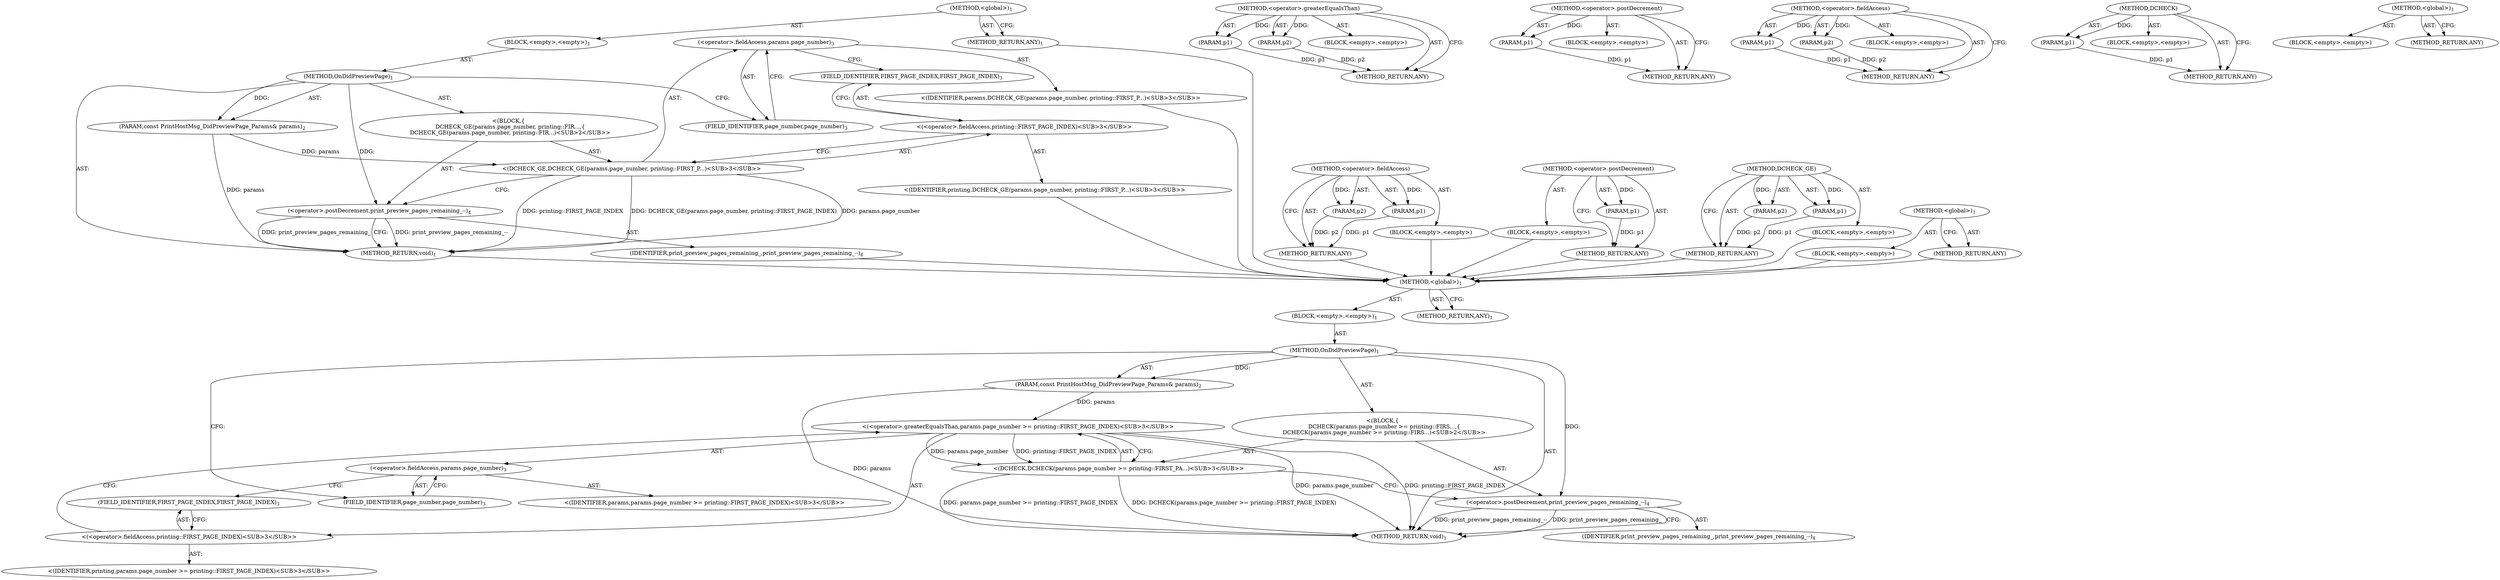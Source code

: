 digraph "&lt;global&gt;" {
vulnerable_6 [label=<(METHOD,&lt;global&gt;)<SUB>1</SUB>>];
vulnerable_7 [label=<(BLOCK,&lt;empty&gt;,&lt;empty&gt;)<SUB>1</SUB>>];
vulnerable_8 [label=<(METHOD,OnDidPreviewPage)<SUB>1</SUB>>];
vulnerable_9 [label=<(PARAM,const PrintHostMsg_DidPreviewPage_Params&amp; params)<SUB>2</SUB>>];
vulnerable_10 [label="<(BLOCK,{
  DCHECK(params.page_number &gt;= printing::FIRS...,{
  DCHECK(params.page_number &gt;= printing::FIRS...)<SUB>2</SUB>>"];
vulnerable_11 [label="<(DCHECK,DCHECK(params.page_number &gt;= printing::FIRST_PA...)<SUB>3</SUB>>"];
vulnerable_12 [label="<(&lt;operator&gt;.greaterEqualsThan,params.page_number &gt;= printing::FIRST_PAGE_INDEX)<SUB>3</SUB>>"];
vulnerable_13 [label=<(&lt;operator&gt;.fieldAccess,params.page_number)<SUB>3</SUB>>];
vulnerable_14 [label="<(IDENTIFIER,params,params.page_number &gt;= printing::FIRST_PAGE_INDEX)<SUB>3</SUB>>"];
vulnerable_15 [label=<(FIELD_IDENTIFIER,page_number,page_number)<SUB>3</SUB>>];
vulnerable_16 [label="<(&lt;operator&gt;.fieldAccess,printing::FIRST_PAGE_INDEX)<SUB>3</SUB>>"];
vulnerable_17 [label="<(IDENTIFIER,printing,params.page_number &gt;= printing::FIRST_PAGE_INDEX)<SUB>3</SUB>>"];
vulnerable_18 [label=<(FIELD_IDENTIFIER,FIRST_PAGE_INDEX,FIRST_PAGE_INDEX)<SUB>3</SUB>>];
vulnerable_19 [label=<(&lt;operator&gt;.postDecrement,print_preview_pages_remaining_--)<SUB>4</SUB>>];
vulnerable_20 [label=<(IDENTIFIER,print_preview_pages_remaining_,print_preview_pages_remaining_--)<SUB>4</SUB>>];
vulnerable_21 [label=<(METHOD_RETURN,void)<SUB>1</SUB>>];
vulnerable_23 [label=<(METHOD_RETURN,ANY)<SUB>1</SUB>>];
vulnerable_44 [label=<(METHOD,&lt;operator&gt;.greaterEqualsThan)>];
vulnerable_45 [label=<(PARAM,p1)>];
vulnerable_46 [label=<(PARAM,p2)>];
vulnerable_47 [label=<(BLOCK,&lt;empty&gt;,&lt;empty&gt;)>];
vulnerable_48 [label=<(METHOD_RETURN,ANY)>];
vulnerable_54 [label=<(METHOD,&lt;operator&gt;.postDecrement)>];
vulnerable_55 [label=<(PARAM,p1)>];
vulnerable_56 [label=<(BLOCK,&lt;empty&gt;,&lt;empty&gt;)>];
vulnerable_57 [label=<(METHOD_RETURN,ANY)>];
vulnerable_49 [label=<(METHOD,&lt;operator&gt;.fieldAccess)>];
vulnerable_50 [label=<(PARAM,p1)>];
vulnerable_51 [label=<(PARAM,p2)>];
vulnerable_52 [label=<(BLOCK,&lt;empty&gt;,&lt;empty&gt;)>];
vulnerable_53 [label=<(METHOD_RETURN,ANY)>];
vulnerable_40 [label=<(METHOD,DCHECK)>];
vulnerable_41 [label=<(PARAM,p1)>];
vulnerable_42 [label=<(BLOCK,&lt;empty&gt;,&lt;empty&gt;)>];
vulnerable_43 [label=<(METHOD_RETURN,ANY)>];
vulnerable_34 [label=<(METHOD,&lt;global&gt;)<SUB>1</SUB>>];
vulnerable_35 [label=<(BLOCK,&lt;empty&gt;,&lt;empty&gt;)>];
vulnerable_36 [label=<(METHOD_RETURN,ANY)>];
fixed_6 [label=<(METHOD,&lt;global&gt;)<SUB>1</SUB>>];
fixed_7 [label=<(BLOCK,&lt;empty&gt;,&lt;empty&gt;)<SUB>1</SUB>>];
fixed_8 [label=<(METHOD,OnDidPreviewPage)<SUB>1</SUB>>];
fixed_9 [label=<(PARAM,const PrintHostMsg_DidPreviewPage_Params&amp; params)<SUB>2</SUB>>];
fixed_10 [label="<(BLOCK,{
  DCHECK_GE(params.page_number, printing::FIR...,{
  DCHECK_GE(params.page_number, printing::FIR...)<SUB>2</SUB>>"];
fixed_11 [label="<(DCHECK_GE,DCHECK_GE(params.page_number, printing::FIRST_P...)<SUB>3</SUB>>"];
fixed_12 [label=<(&lt;operator&gt;.fieldAccess,params.page_number)<SUB>3</SUB>>];
fixed_13 [label="<(IDENTIFIER,params,DCHECK_GE(params.page_number, printing::FIRST_P...)<SUB>3</SUB>>"];
fixed_14 [label=<(FIELD_IDENTIFIER,page_number,page_number)<SUB>3</SUB>>];
fixed_15 [label="<(&lt;operator&gt;.fieldAccess,printing::FIRST_PAGE_INDEX)<SUB>3</SUB>>"];
fixed_16 [label="<(IDENTIFIER,printing,DCHECK_GE(params.page_number, printing::FIRST_P...)<SUB>3</SUB>>"];
fixed_17 [label=<(FIELD_IDENTIFIER,FIRST_PAGE_INDEX,FIRST_PAGE_INDEX)<SUB>3</SUB>>];
fixed_18 [label=<(&lt;operator&gt;.postDecrement,print_preview_pages_remaining_--)<SUB>4</SUB>>];
fixed_19 [label=<(IDENTIFIER,print_preview_pages_remaining_,print_preview_pages_remaining_--)<SUB>4</SUB>>];
fixed_20 [label=<(METHOD_RETURN,void)<SUB>1</SUB>>];
fixed_22 [label=<(METHOD_RETURN,ANY)<SUB>1</SUB>>];
fixed_44 [label=<(METHOD,&lt;operator&gt;.fieldAccess)>];
fixed_45 [label=<(PARAM,p1)>];
fixed_46 [label=<(PARAM,p2)>];
fixed_47 [label=<(BLOCK,&lt;empty&gt;,&lt;empty&gt;)>];
fixed_48 [label=<(METHOD_RETURN,ANY)>];
fixed_49 [label=<(METHOD,&lt;operator&gt;.postDecrement)>];
fixed_50 [label=<(PARAM,p1)>];
fixed_51 [label=<(BLOCK,&lt;empty&gt;,&lt;empty&gt;)>];
fixed_52 [label=<(METHOD_RETURN,ANY)>];
fixed_39 [label=<(METHOD,DCHECK_GE)>];
fixed_40 [label=<(PARAM,p1)>];
fixed_41 [label=<(PARAM,p2)>];
fixed_42 [label=<(BLOCK,&lt;empty&gt;,&lt;empty&gt;)>];
fixed_43 [label=<(METHOD_RETURN,ANY)>];
fixed_33 [label=<(METHOD,&lt;global&gt;)<SUB>1</SUB>>];
fixed_34 [label=<(BLOCK,&lt;empty&gt;,&lt;empty&gt;)>];
fixed_35 [label=<(METHOD_RETURN,ANY)>];
vulnerable_6 -> vulnerable_7  [key=0, label="AST: "];
vulnerable_6 -> vulnerable_23  [key=0, label="AST: "];
vulnerable_6 -> vulnerable_23  [key=1, label="CFG: "];
vulnerable_7 -> vulnerable_8  [key=0, label="AST: "];
vulnerable_8 -> vulnerable_9  [key=0, label="AST: "];
vulnerable_8 -> vulnerable_9  [key=1, label="DDG: "];
vulnerable_8 -> vulnerable_10  [key=0, label="AST: "];
vulnerable_8 -> vulnerable_21  [key=0, label="AST: "];
vulnerable_8 -> vulnerable_15  [key=0, label="CFG: "];
vulnerable_8 -> vulnerable_19  [key=0, label="DDG: "];
vulnerable_9 -> vulnerable_21  [key=0, label="DDG: params"];
vulnerable_9 -> vulnerable_12  [key=0, label="DDG: params"];
vulnerable_10 -> vulnerable_11  [key=0, label="AST: "];
vulnerable_10 -> vulnerable_19  [key=0, label="AST: "];
vulnerable_11 -> vulnerable_12  [key=0, label="AST: "];
vulnerable_11 -> vulnerable_19  [key=0, label="CFG: "];
vulnerable_11 -> vulnerable_21  [key=0, label="DDG: params.page_number &gt;= printing::FIRST_PAGE_INDEX"];
vulnerable_11 -> vulnerable_21  [key=1, label="DDG: DCHECK(params.page_number &gt;= printing::FIRST_PAGE_INDEX)"];
vulnerable_12 -> vulnerable_13  [key=0, label="AST: "];
vulnerable_12 -> vulnerable_16  [key=0, label="AST: "];
vulnerable_12 -> vulnerable_11  [key=0, label="CFG: "];
vulnerable_12 -> vulnerable_11  [key=1, label="DDG: params.page_number"];
vulnerable_12 -> vulnerable_11  [key=2, label="DDG: printing::FIRST_PAGE_INDEX"];
vulnerable_12 -> vulnerable_21  [key=0, label="DDG: params.page_number"];
vulnerable_12 -> vulnerable_21  [key=1, label="DDG: printing::FIRST_PAGE_INDEX"];
vulnerable_13 -> vulnerable_14  [key=0, label="AST: "];
vulnerable_13 -> vulnerable_15  [key=0, label="AST: "];
vulnerable_13 -> vulnerable_18  [key=0, label="CFG: "];
vulnerable_15 -> vulnerable_13  [key=0, label="CFG: "];
vulnerable_16 -> vulnerable_17  [key=0, label="AST: "];
vulnerable_16 -> vulnerable_18  [key=0, label="AST: "];
vulnerable_16 -> vulnerable_12  [key=0, label="CFG: "];
vulnerable_18 -> vulnerable_16  [key=0, label="CFG: "];
vulnerable_19 -> vulnerable_20  [key=0, label="AST: "];
vulnerable_19 -> vulnerable_21  [key=0, label="CFG: "];
vulnerable_19 -> vulnerable_21  [key=1, label="DDG: print_preview_pages_remaining_--"];
vulnerable_19 -> vulnerable_21  [key=2, label="DDG: print_preview_pages_remaining_"];
vulnerable_44 -> vulnerable_45  [key=0, label="AST: "];
vulnerable_44 -> vulnerable_45  [key=1, label="DDG: "];
vulnerable_44 -> vulnerable_47  [key=0, label="AST: "];
vulnerable_44 -> vulnerable_46  [key=0, label="AST: "];
vulnerable_44 -> vulnerable_46  [key=1, label="DDG: "];
vulnerable_44 -> vulnerable_48  [key=0, label="AST: "];
vulnerable_44 -> vulnerable_48  [key=1, label="CFG: "];
vulnerable_45 -> vulnerable_48  [key=0, label="DDG: p1"];
vulnerable_46 -> vulnerable_48  [key=0, label="DDG: p2"];
vulnerable_54 -> vulnerable_55  [key=0, label="AST: "];
vulnerable_54 -> vulnerable_55  [key=1, label="DDG: "];
vulnerable_54 -> vulnerable_56  [key=0, label="AST: "];
vulnerable_54 -> vulnerable_57  [key=0, label="AST: "];
vulnerable_54 -> vulnerable_57  [key=1, label="CFG: "];
vulnerable_55 -> vulnerable_57  [key=0, label="DDG: p1"];
vulnerable_49 -> vulnerable_50  [key=0, label="AST: "];
vulnerable_49 -> vulnerable_50  [key=1, label="DDG: "];
vulnerable_49 -> vulnerable_52  [key=0, label="AST: "];
vulnerable_49 -> vulnerable_51  [key=0, label="AST: "];
vulnerable_49 -> vulnerable_51  [key=1, label="DDG: "];
vulnerable_49 -> vulnerable_53  [key=0, label="AST: "];
vulnerable_49 -> vulnerable_53  [key=1, label="CFG: "];
vulnerable_50 -> vulnerable_53  [key=0, label="DDG: p1"];
vulnerable_51 -> vulnerable_53  [key=0, label="DDG: p2"];
vulnerable_40 -> vulnerable_41  [key=0, label="AST: "];
vulnerable_40 -> vulnerable_41  [key=1, label="DDG: "];
vulnerable_40 -> vulnerable_42  [key=0, label="AST: "];
vulnerable_40 -> vulnerable_43  [key=0, label="AST: "];
vulnerable_40 -> vulnerable_43  [key=1, label="CFG: "];
vulnerable_41 -> vulnerable_43  [key=0, label="DDG: p1"];
vulnerable_34 -> vulnerable_35  [key=0, label="AST: "];
vulnerable_34 -> vulnerable_36  [key=0, label="AST: "];
vulnerable_34 -> vulnerable_36  [key=1, label="CFG: "];
fixed_6 -> fixed_7  [key=0, label="AST: "];
fixed_6 -> fixed_22  [key=0, label="AST: "];
fixed_6 -> fixed_22  [key=1, label="CFG: "];
fixed_7 -> fixed_8  [key=0, label="AST: "];
fixed_8 -> fixed_9  [key=0, label="AST: "];
fixed_8 -> fixed_9  [key=1, label="DDG: "];
fixed_8 -> fixed_10  [key=0, label="AST: "];
fixed_8 -> fixed_20  [key=0, label="AST: "];
fixed_8 -> fixed_14  [key=0, label="CFG: "];
fixed_8 -> fixed_18  [key=0, label="DDG: "];
fixed_9 -> fixed_20  [key=0, label="DDG: params"];
fixed_9 -> fixed_11  [key=0, label="DDG: params"];
fixed_10 -> fixed_11  [key=0, label="AST: "];
fixed_10 -> fixed_18  [key=0, label="AST: "];
fixed_11 -> fixed_12  [key=0, label="AST: "];
fixed_11 -> fixed_15  [key=0, label="AST: "];
fixed_11 -> fixed_18  [key=0, label="CFG: "];
fixed_11 -> fixed_20  [key=0, label="DDG: params.page_number"];
fixed_11 -> fixed_20  [key=1, label="DDG: printing::FIRST_PAGE_INDEX"];
fixed_11 -> fixed_20  [key=2, label="DDG: DCHECK_GE(params.page_number, printing::FIRST_PAGE_INDEX)"];
fixed_12 -> fixed_13  [key=0, label="AST: "];
fixed_12 -> fixed_14  [key=0, label="AST: "];
fixed_12 -> fixed_17  [key=0, label="CFG: "];
fixed_13 -> vulnerable_6  [key=0];
fixed_14 -> fixed_12  [key=0, label="CFG: "];
fixed_15 -> fixed_16  [key=0, label="AST: "];
fixed_15 -> fixed_17  [key=0, label="AST: "];
fixed_15 -> fixed_11  [key=0, label="CFG: "];
fixed_16 -> vulnerable_6  [key=0];
fixed_17 -> fixed_15  [key=0, label="CFG: "];
fixed_18 -> fixed_19  [key=0, label="AST: "];
fixed_18 -> fixed_20  [key=0, label="CFG: "];
fixed_18 -> fixed_20  [key=1, label="DDG: print_preview_pages_remaining_--"];
fixed_18 -> fixed_20  [key=2, label="DDG: print_preview_pages_remaining_"];
fixed_19 -> vulnerable_6  [key=0];
fixed_20 -> vulnerable_6  [key=0];
fixed_22 -> vulnerable_6  [key=0];
fixed_44 -> fixed_45  [key=0, label="AST: "];
fixed_44 -> fixed_45  [key=1, label="DDG: "];
fixed_44 -> fixed_47  [key=0, label="AST: "];
fixed_44 -> fixed_46  [key=0, label="AST: "];
fixed_44 -> fixed_46  [key=1, label="DDG: "];
fixed_44 -> fixed_48  [key=0, label="AST: "];
fixed_44 -> fixed_48  [key=1, label="CFG: "];
fixed_45 -> fixed_48  [key=0, label="DDG: p1"];
fixed_46 -> fixed_48  [key=0, label="DDG: p2"];
fixed_47 -> vulnerable_6  [key=0];
fixed_48 -> vulnerable_6  [key=0];
fixed_49 -> fixed_50  [key=0, label="AST: "];
fixed_49 -> fixed_50  [key=1, label="DDG: "];
fixed_49 -> fixed_51  [key=0, label="AST: "];
fixed_49 -> fixed_52  [key=0, label="AST: "];
fixed_49 -> fixed_52  [key=1, label="CFG: "];
fixed_50 -> fixed_52  [key=0, label="DDG: p1"];
fixed_51 -> vulnerable_6  [key=0];
fixed_52 -> vulnerable_6  [key=0];
fixed_39 -> fixed_40  [key=0, label="AST: "];
fixed_39 -> fixed_40  [key=1, label="DDG: "];
fixed_39 -> fixed_42  [key=0, label="AST: "];
fixed_39 -> fixed_41  [key=0, label="AST: "];
fixed_39 -> fixed_41  [key=1, label="DDG: "];
fixed_39 -> fixed_43  [key=0, label="AST: "];
fixed_39 -> fixed_43  [key=1, label="CFG: "];
fixed_40 -> fixed_43  [key=0, label="DDG: p1"];
fixed_41 -> fixed_43  [key=0, label="DDG: p2"];
fixed_42 -> vulnerable_6  [key=0];
fixed_43 -> vulnerable_6  [key=0];
fixed_33 -> fixed_34  [key=0, label="AST: "];
fixed_33 -> fixed_35  [key=0, label="AST: "];
fixed_33 -> fixed_35  [key=1, label="CFG: "];
fixed_34 -> vulnerable_6  [key=0];
fixed_35 -> vulnerable_6  [key=0];
}
